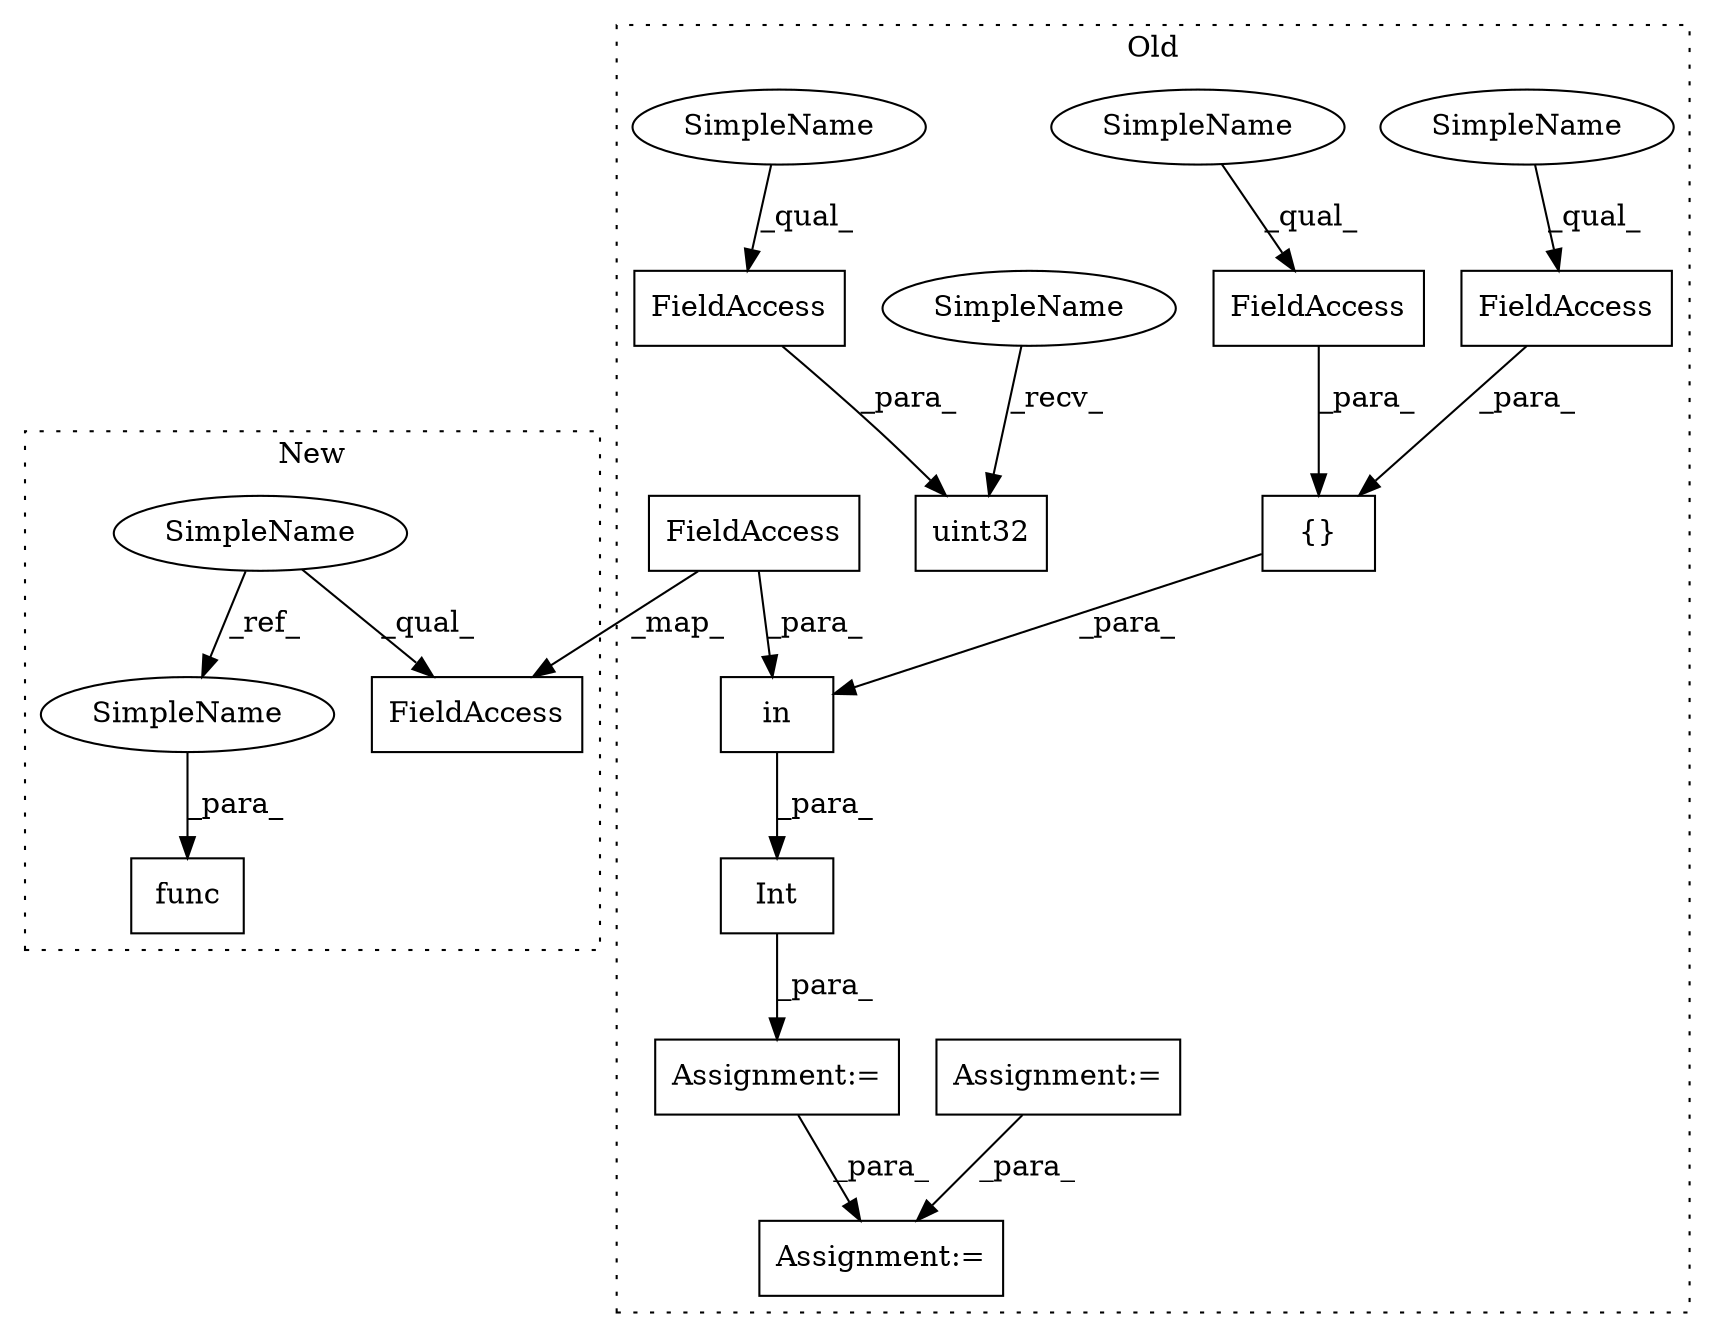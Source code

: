 digraph G {
subgraph cluster0 {
1 [label="in" a="105" s="24345" l="58" shape="box"];
3 [label="{}" a="4" s="24369,24402" l="1,1" shape="box"];
4 [label="Int" a="32" s="24337,24403" l="8,1" shape="box"];
5 [label="FieldAccess" a="22" s="24370" l="15" shape="box"];
6 [label="FieldAccess" a="22" s="24386" l="16" shape="box"];
7 [label="uint32" a="32" s="24688,24705" l="7,1" shape="box"];
8 [label="FieldAccess" a="22" s="24695" l="10" shape="box"];
10 [label="FieldAccess" a="22" s="24345" l="11" shape="box"];
12 [label="Assignment:=" a="7" s="24618" l="1" shape="box"];
13 [label="Assignment:=" a="7" s="24253" l="1" shape="box"];
14 [label="Assignment:=" a="7" s="24336" l="1" shape="box"];
15 [label="SimpleName" a="42" s="24682" l="5" shape="ellipse"];
16 [label="SimpleName" a="42" s="24386" l="5" shape="ellipse"];
17 [label="SimpleName" a="42" s="24370" l="5" shape="ellipse"];
19 [label="SimpleName" a="42" s="24695" l="5" shape="ellipse"];
label = "Old";
style="dotted";
}
subgraph cluster1 {
2 [label="func" a="32" s="23551,23580" l="5,1" shape="box"];
9 [label="SimpleName" a="42" s="22195" l="5" shape="ellipse"];
11 [label="FieldAccess" a="22" s="23487" l="11" shape="box"];
18 [label="SimpleName" a="42" s="23562" l="5" shape="ellipse"];
label = "New";
style="dotted";
}
1 -> 4 [label="_para_"];
3 -> 1 [label="_para_"];
4 -> 14 [label="_para_"];
5 -> 3 [label="_para_"];
6 -> 3 [label="_para_"];
8 -> 7 [label="_para_"];
9 -> 11 [label="_qual_"];
9 -> 18 [label="_ref_"];
10 -> 11 [label="_map_"];
10 -> 1 [label="_para_"];
13 -> 12 [label="_para_"];
14 -> 12 [label="_para_"];
15 -> 7 [label="_recv_"];
16 -> 6 [label="_qual_"];
17 -> 5 [label="_qual_"];
18 -> 2 [label="_para_"];
19 -> 8 [label="_qual_"];
}